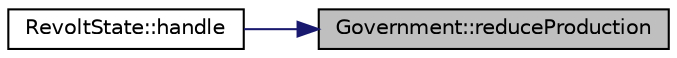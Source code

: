 digraph "Government::reduceProduction"
{
 // LATEX_PDF_SIZE
  edge [fontname="Helvetica",fontsize="10",labelfontname="Helvetica",labelfontsize="10"];
  node [fontname="Helvetica",fontsize="10",shape=record];
  rankdir="RL";
  Node1 [label="Government::reduceProduction",height=0.2,width=0.4,color="black", fillcolor="grey75", style="filled", fontcolor="black",tooltip="Reduces the production rate by a specified factor."];
  Node1 -> Node2 [dir="back",color="midnightblue",fontsize="10",style="solid"];
  Node2 [label="RevoltState::handle",height=0.2,width=0.4,color="black", fillcolor="white", style="filled",URL="$classRevoltState.html#acbad174f543875c807178a9856258502",tooltip="Executes actions specific to the revolt state."];
}
